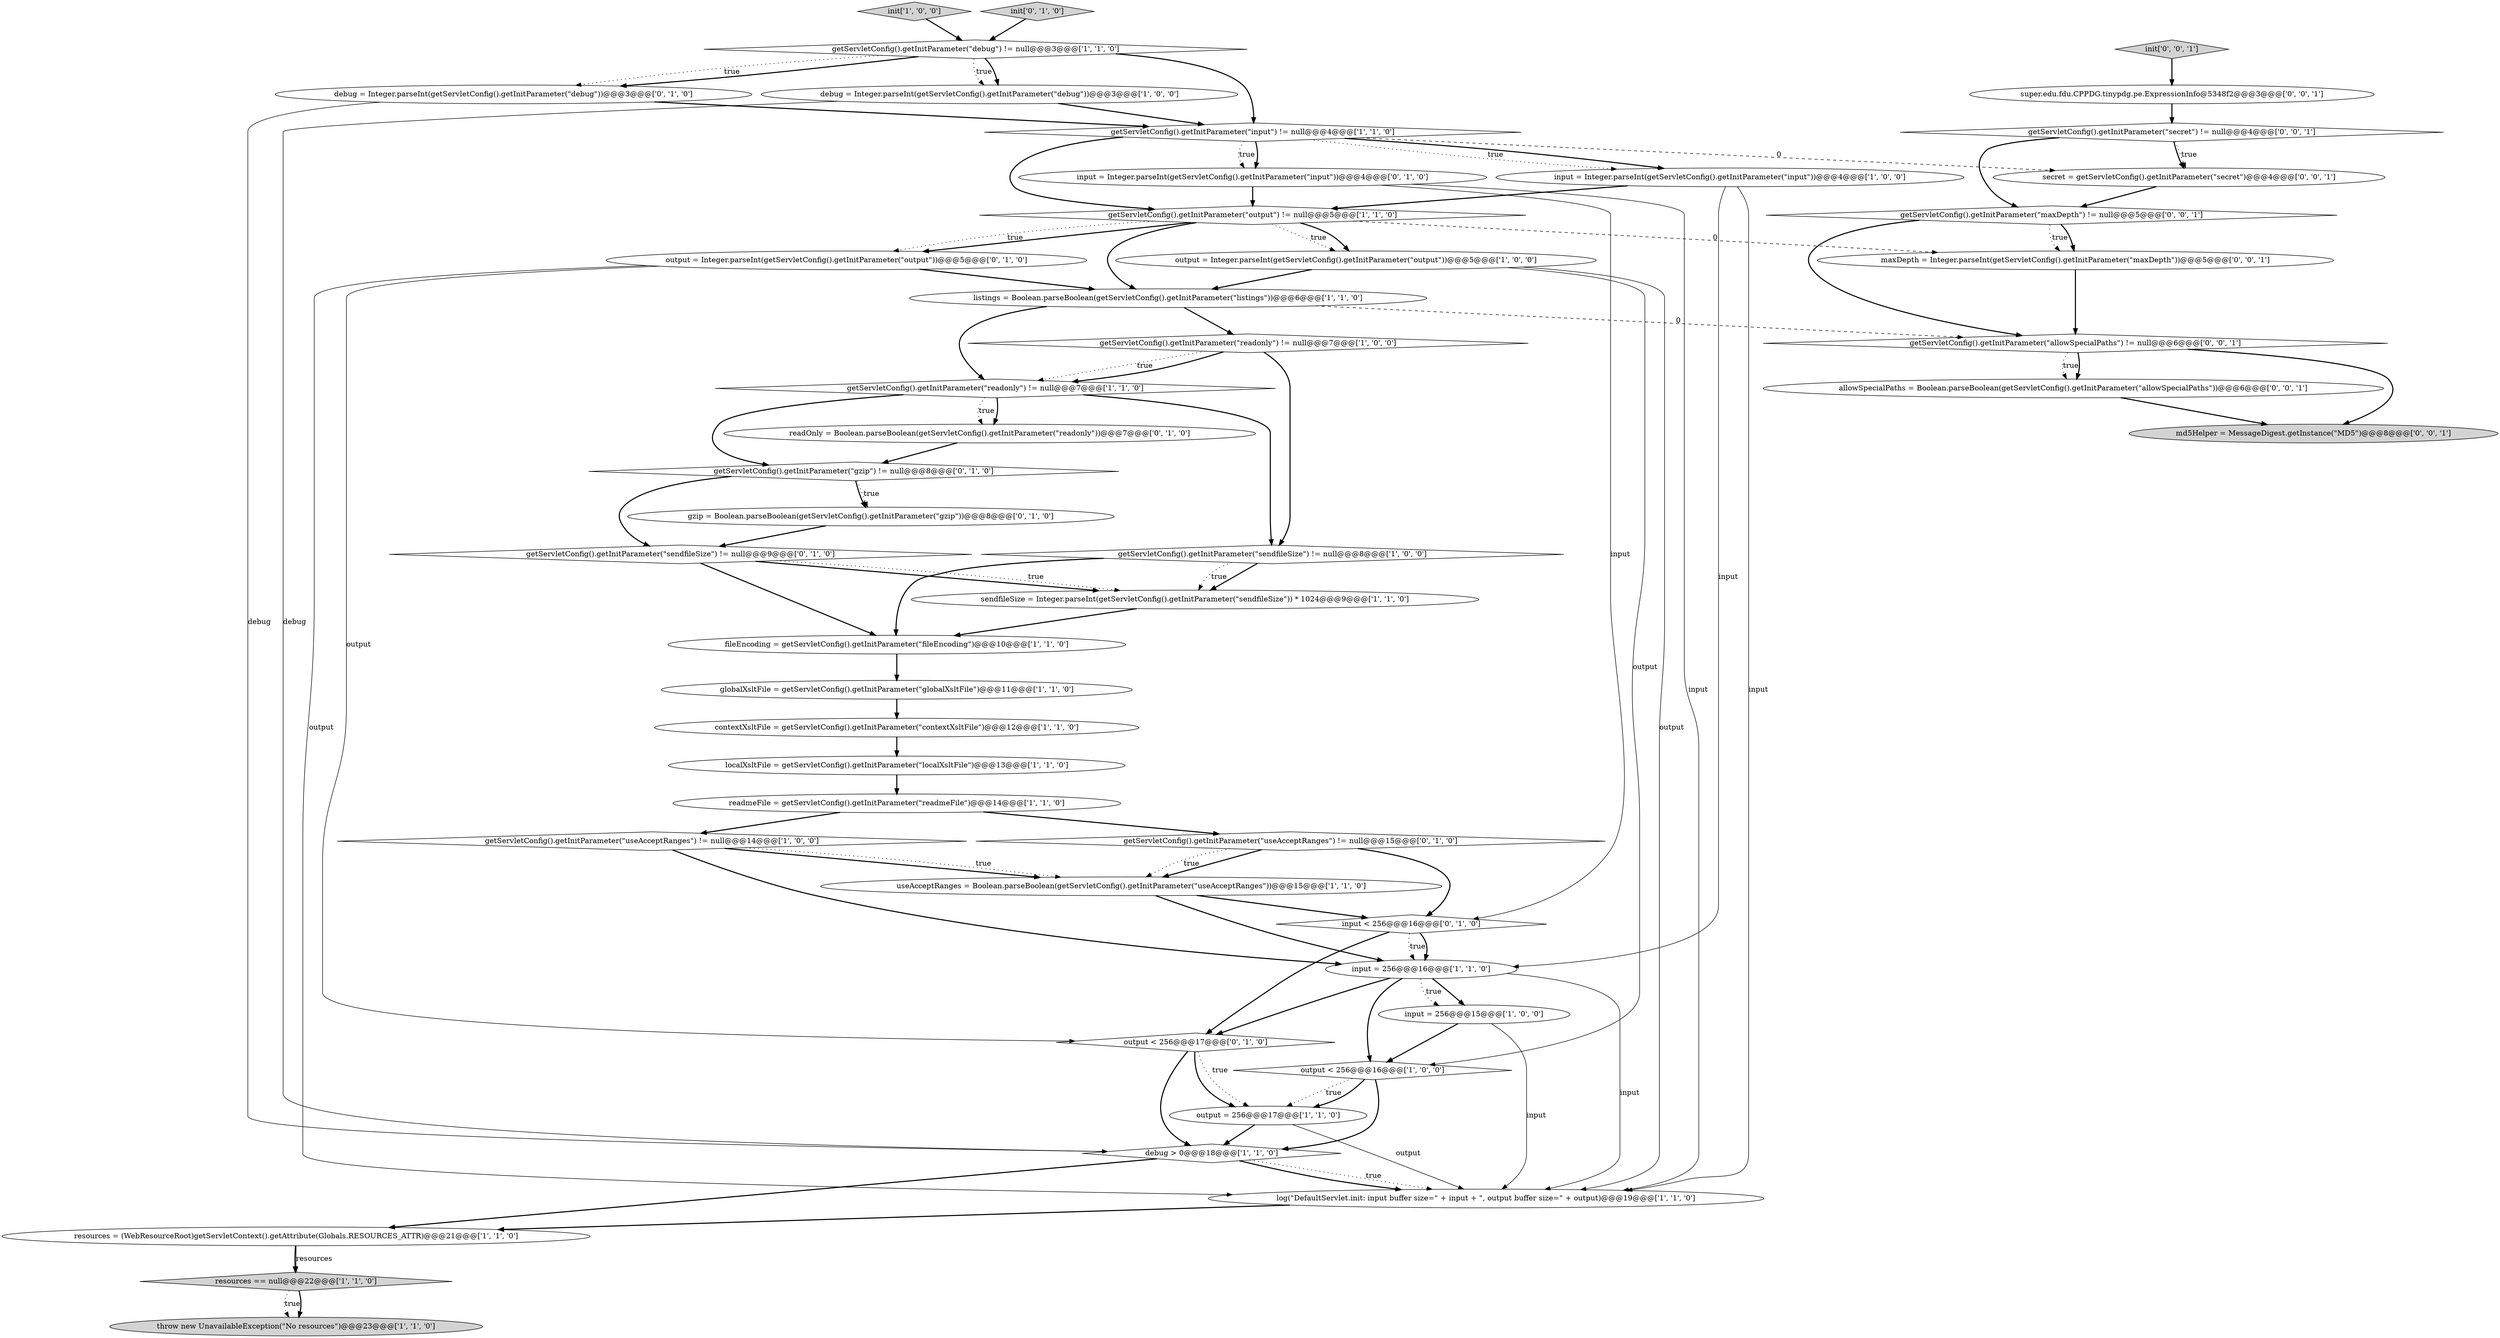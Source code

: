 digraph {
14 [style = filled, label = "input = 256@@@15@@@['1', '0', '0']", fillcolor = white, shape = ellipse image = "AAA0AAABBB1BBB"];
34 [style = filled, label = "gzip = Boolean.parseBoolean(getServletConfig().getInitParameter(\"gzip\"))@@@8@@@['0', '1', '0']", fillcolor = white, shape = ellipse image = "AAA0AAABBB2BBB"];
4 [style = filled, label = "readmeFile = getServletConfig().getInitParameter(\"readmeFile\")@@@14@@@['1', '1', '0']", fillcolor = white, shape = ellipse image = "AAA0AAABBB1BBB"];
1 [style = filled, label = "input = Integer.parseInt(getServletConfig().getInitParameter(\"input\"))@@@4@@@['1', '0', '0']", fillcolor = white, shape = ellipse image = "AAA0AAABBB1BBB"];
15 [style = filled, label = "resources = (WebResourceRoot)getServletContext().getAttribute(Globals.RESOURCES_ATTR)@@@21@@@['1', '1', '0']", fillcolor = white, shape = ellipse image = "AAA0AAABBB1BBB"];
39 [style = filled, label = "getServletConfig().getInitParameter(\"maxDepth\") != null@@@5@@@['0', '0', '1']", fillcolor = white, shape = diamond image = "AAA0AAABBB3BBB"];
9 [style = filled, label = "fileEncoding = getServletConfig().getInitParameter(\"fileEncoding\")@@@10@@@['1', '1', '0']", fillcolor = white, shape = ellipse image = "AAA0AAABBB1BBB"];
33 [style = filled, label = "output < 256@@@17@@@['0', '1', '0']", fillcolor = white, shape = diamond image = "AAA0AAABBB2BBB"];
42 [style = filled, label = "allowSpecialPaths = Boolean.parseBoolean(getServletConfig().getInitParameter(\"allowSpecialPaths\"))@@@6@@@['0', '0', '1']", fillcolor = white, shape = ellipse image = "AAA0AAABBB3BBB"];
31 [style = filled, label = "input < 256@@@16@@@['0', '1', '0']", fillcolor = white, shape = diamond image = "AAA0AAABBB2BBB"];
0 [style = filled, label = "getServletConfig().getInitParameter(\"useAcceptRanges\") != null@@@14@@@['1', '0', '0']", fillcolor = white, shape = diamond image = "AAA0AAABBB1BBB"];
45 [style = filled, label = "getServletConfig().getInitParameter(\"secret\") != null@@@4@@@['0', '0', '1']", fillcolor = white, shape = diamond image = "AAA0AAABBB3BBB"];
11 [style = filled, label = "localXsltFile = getServletConfig().getInitParameter(\"localXsltFile\")@@@13@@@['1', '1', '0']", fillcolor = white, shape = ellipse image = "AAA0AAABBB1BBB"];
24 [style = filled, label = "getServletConfig().getInitParameter(\"input\") != null@@@4@@@['1', '1', '0']", fillcolor = white, shape = diamond image = "AAA0AAABBB1BBB"];
21 [style = filled, label = "init['1', '0', '0']", fillcolor = lightgray, shape = diamond image = "AAA0AAABBB1BBB"];
17 [style = filled, label = "resources == null@@@22@@@['1', '1', '0']", fillcolor = lightgray, shape = diamond image = "AAA0AAABBB1BBB"];
18 [style = filled, label = "sendfileSize = Integer.parseInt(getServletConfig().getInitParameter(\"sendfileSize\")) * 1024@@@9@@@['1', '1', '0']", fillcolor = white, shape = ellipse image = "AAA0AAABBB1BBB"];
12 [style = filled, label = "getServletConfig().getInitParameter(\"sendfileSize\") != null@@@8@@@['1', '0', '0']", fillcolor = white, shape = diamond image = "AAA0AAABBB1BBB"];
5 [style = filled, label = "output < 256@@@16@@@['1', '0', '0']", fillcolor = white, shape = diamond image = "AAA0AAABBB1BBB"];
35 [style = filled, label = "output = Integer.parseInt(getServletConfig().getInitParameter(\"output\"))@@@5@@@['0', '1', '0']", fillcolor = white, shape = ellipse image = "AAA0AAABBB2BBB"];
7 [style = filled, label = "getServletConfig().getInitParameter(\"output\") != null@@@5@@@['1', '1', '0']", fillcolor = white, shape = diamond image = "AAA0AAABBB1BBB"];
2 [style = filled, label = "output = Integer.parseInt(getServletConfig().getInitParameter(\"output\"))@@@5@@@['1', '0', '0']", fillcolor = white, shape = ellipse image = "AAA0AAABBB1BBB"];
8 [style = filled, label = "useAcceptRanges = Boolean.parseBoolean(getServletConfig().getInitParameter(\"useAcceptRanges\"))@@@15@@@['1', '1', '0']", fillcolor = white, shape = ellipse image = "AAA0AAABBB1BBB"];
36 [style = filled, label = "getServletConfig().getInitParameter(\"sendfileSize\") != null@@@9@@@['0', '1', '0']", fillcolor = white, shape = diamond image = "AAA0AAABBB2BBB"];
43 [style = filled, label = "md5Helper = MessageDigest.getInstance(\"MD5\")@@@8@@@['0', '0', '1']", fillcolor = lightgray, shape = ellipse image = "AAA0AAABBB3BBB"];
47 [style = filled, label = "getServletConfig().getInitParameter(\"allowSpecialPaths\") != null@@@6@@@['0', '0', '1']", fillcolor = white, shape = diamond image = "AAA0AAABBB3BBB"];
37 [style = filled, label = "debug = Integer.parseInt(getServletConfig().getInitParameter(\"debug\"))@@@3@@@['0', '1', '0']", fillcolor = white, shape = ellipse image = "AAA0AAABBB2BBB"];
6 [style = filled, label = "globalXsltFile = getServletConfig().getInitParameter(\"globalXsltFile\")@@@11@@@['1', '1', '0']", fillcolor = white, shape = ellipse image = "AAA0AAABBB1BBB"];
46 [style = filled, label = "secret = getServletConfig().getInitParameter(\"secret\")@@@4@@@['0', '0', '1']", fillcolor = white, shape = ellipse image = "AAA0AAABBB3BBB"];
20 [style = filled, label = "log(\"DefaultServlet.init: input buffer size=\" + input + \", output buffer size=\" + output)@@@19@@@['1', '1', '0']", fillcolor = white, shape = ellipse image = "AAA0AAABBB1BBB"];
16 [style = filled, label = "contextXsltFile = getServletConfig().getInitParameter(\"contextXsltFile\")@@@12@@@['1', '1', '0']", fillcolor = white, shape = ellipse image = "AAA0AAABBB1BBB"];
10 [style = filled, label = "throw new UnavailableException(\"No resources\")@@@23@@@['1', '1', '0']", fillcolor = lightgray, shape = ellipse image = "AAA0AAABBB1BBB"];
41 [style = filled, label = "super.edu.fdu.CPPDG.tinypdg.pe.ExpressionInfo@5348f2@@@3@@@['0', '0', '1']", fillcolor = white, shape = ellipse image = "AAA0AAABBB3BBB"];
3 [style = filled, label = "getServletConfig().getInitParameter(\"readonly\") != null@@@7@@@['1', '0', '0']", fillcolor = white, shape = diamond image = "AAA0AAABBB1BBB"];
27 [style = filled, label = "input = 256@@@16@@@['1', '1', '0']", fillcolor = white, shape = ellipse image = "AAA0AAABBB1BBB"];
44 [style = filled, label = "maxDepth = Integer.parseInt(getServletConfig().getInitParameter(\"maxDepth\"))@@@5@@@['0', '0', '1']", fillcolor = white, shape = ellipse image = "AAA0AAABBB3BBB"];
26 [style = filled, label = "output = 256@@@17@@@['1', '1', '0']", fillcolor = white, shape = ellipse image = "AAA0AAABBB1BBB"];
29 [style = filled, label = "getServletConfig().getInitParameter(\"useAcceptRanges\") != null@@@15@@@['0', '1', '0']", fillcolor = white, shape = diamond image = "AAA0AAABBB2BBB"];
40 [style = filled, label = "init['0', '0', '1']", fillcolor = lightgray, shape = diamond image = "AAA0AAABBB3BBB"];
22 [style = filled, label = "listings = Boolean.parseBoolean(getServletConfig().getInitParameter(\"listings\"))@@@6@@@['1', '1', '0']", fillcolor = white, shape = ellipse image = "AAA0AAABBB1BBB"];
23 [style = filled, label = "debug > 0@@@18@@@['1', '1', '0']", fillcolor = white, shape = diamond image = "AAA0AAABBB1BBB"];
25 [style = filled, label = "getServletConfig().getInitParameter(\"debug\") != null@@@3@@@['1', '1', '0']", fillcolor = white, shape = diamond image = "AAA0AAABBB1BBB"];
30 [style = filled, label = "init['0', '1', '0']", fillcolor = lightgray, shape = diamond image = "AAA0AAABBB2BBB"];
13 [style = filled, label = "debug = Integer.parseInt(getServletConfig().getInitParameter(\"debug\"))@@@3@@@['1', '0', '0']", fillcolor = white, shape = ellipse image = "AAA0AAABBB1BBB"];
32 [style = filled, label = "input = Integer.parseInt(getServletConfig().getInitParameter(\"input\"))@@@4@@@['0', '1', '0']", fillcolor = white, shape = ellipse image = "AAA0AAABBB2BBB"];
28 [style = filled, label = "readOnly = Boolean.parseBoolean(getServletConfig().getInitParameter(\"readonly\"))@@@7@@@['0', '1', '0']", fillcolor = white, shape = ellipse image = "AAA0AAABBB2BBB"];
19 [style = filled, label = "getServletConfig().getInitParameter(\"readonly\") != null@@@7@@@['1', '1', '0']", fillcolor = white, shape = diamond image = "AAA0AAABBB1BBB"];
38 [style = filled, label = "getServletConfig().getInitParameter(\"gzip\") != null@@@8@@@['0', '1', '0']", fillcolor = white, shape = diamond image = "AAA1AAABBB2BBB"];
24->32 [style = bold, label=""];
11->4 [style = bold, label=""];
38->36 [style = bold, label=""];
29->8 [style = bold, label=""];
19->28 [style = bold, label=""];
19->38 [style = bold, label=""];
0->8 [style = bold, label=""];
7->22 [style = bold, label=""];
13->24 [style = bold, label=""];
8->31 [style = bold, label=""];
21->25 [style = bold, label=""];
36->18 [style = bold, label=""];
0->27 [style = bold, label=""];
27->20 [style = solid, label="input"];
45->46 [style = bold, label=""];
25->13 [style = dotted, label="true"];
19->28 [style = dotted, label="true"];
33->23 [style = bold, label=""];
32->31 [style = solid, label="input"];
25->13 [style = bold, label=""];
33->26 [style = dotted, label="true"];
39->47 [style = bold, label=""];
26->23 [style = bold, label=""];
32->7 [style = bold, label=""];
25->37 [style = bold, label=""];
31->33 [style = bold, label=""];
35->22 [style = bold, label=""];
14->5 [style = bold, label=""];
47->43 [style = bold, label=""];
27->33 [style = bold, label=""];
41->45 [style = bold, label=""];
24->7 [style = bold, label=""];
28->38 [style = bold, label=""];
23->20 [style = dotted, label="true"];
35->20 [style = solid, label="output"];
20->15 [style = bold, label=""];
39->44 [style = dotted, label="true"];
35->33 [style = solid, label="output"];
31->27 [style = dotted, label="true"];
38->34 [style = bold, label=""];
26->20 [style = solid, label="output"];
8->27 [style = bold, label=""];
12->9 [style = bold, label=""];
46->39 [style = bold, label=""];
5->26 [style = dotted, label="true"];
2->20 [style = solid, label="output"];
12->18 [style = bold, label=""];
25->37 [style = dotted, label="true"];
14->20 [style = solid, label="input"];
7->35 [style = bold, label=""];
1->20 [style = solid, label="input"];
7->44 [style = dashed, label="0"];
39->44 [style = bold, label=""];
15->17 [style = bold, label=""];
7->2 [style = dotted, label="true"];
7->2 [style = bold, label=""];
22->19 [style = bold, label=""];
23->15 [style = bold, label=""];
37->24 [style = bold, label=""];
38->34 [style = dotted, label="true"];
29->8 [style = dotted, label="true"];
3->19 [style = dotted, label="true"];
13->23 [style = solid, label="debug"];
34->36 [style = bold, label=""];
32->20 [style = solid, label="input"];
24->1 [style = bold, label=""];
9->6 [style = bold, label=""];
6->16 [style = bold, label=""];
36->18 [style = dotted, label="true"];
18->9 [style = bold, label=""];
40->41 [style = bold, label=""];
17->10 [style = dotted, label="true"];
3->12 [style = bold, label=""];
23->20 [style = bold, label=""];
44->47 [style = bold, label=""];
3->19 [style = bold, label=""];
29->31 [style = bold, label=""];
22->47 [style = dashed, label="0"];
24->1 [style = dotted, label="true"];
1->7 [style = bold, label=""];
47->42 [style = dotted, label="true"];
16->11 [style = bold, label=""];
7->35 [style = dotted, label="true"];
47->42 [style = bold, label=""];
12->18 [style = dotted, label="true"];
27->14 [style = bold, label=""];
27->14 [style = dotted, label="true"];
0->8 [style = dotted, label="true"];
25->24 [style = bold, label=""];
22->3 [style = bold, label=""];
24->46 [style = dashed, label="0"];
42->43 [style = bold, label=""];
30->25 [style = bold, label=""];
5->26 [style = bold, label=""];
15->17 [style = solid, label="resources"];
36->9 [style = bold, label=""];
1->27 [style = solid, label="input"];
5->23 [style = bold, label=""];
27->5 [style = bold, label=""];
2->22 [style = bold, label=""];
24->32 [style = dotted, label="true"];
2->5 [style = solid, label="output"];
37->23 [style = solid, label="debug"];
4->29 [style = bold, label=""];
45->46 [style = dotted, label="true"];
45->39 [style = bold, label=""];
19->12 [style = bold, label=""];
31->27 [style = bold, label=""];
17->10 [style = bold, label=""];
4->0 [style = bold, label=""];
33->26 [style = bold, label=""];
}
